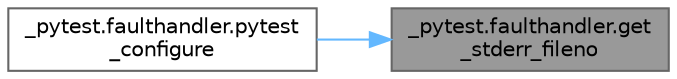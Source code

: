digraph "_pytest.faulthandler.get_stderr_fileno"
{
 // LATEX_PDF_SIZE
  bgcolor="transparent";
  edge [fontname=Helvetica,fontsize=10,labelfontname=Helvetica,labelfontsize=10];
  node [fontname=Helvetica,fontsize=10,shape=box,height=0.2,width=0.4];
  rankdir="RL";
  Node1 [id="Node000001",label="_pytest.faulthandler.get\l_stderr_fileno",height=0.2,width=0.4,color="gray40", fillcolor="grey60", style="filled", fontcolor="black",tooltip=" "];
  Node1 -> Node2 [id="edge1_Node000001_Node000002",dir="back",color="steelblue1",style="solid",tooltip=" "];
  Node2 [id="Node000002",label="_pytest.faulthandler.pytest\l_configure",height=0.2,width=0.4,color="grey40", fillcolor="white", style="filled",URL="$namespace__pytest_1_1faulthandler.html#a798353ff13ae50e52e9025e56db41df5",tooltip=" "];
}
